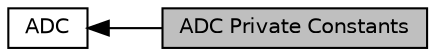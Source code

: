 digraph "ADC Private Constants"
{
  edge [fontname="Helvetica",fontsize="10",labelfontname="Helvetica",labelfontsize="10"];
  node [fontname="Helvetica",fontsize="10",shape=box];
  rankdir=LR;
  Node2 [label="ADC",height=0.2,width=0.4,color="black", fillcolor="white", style="filled",URL="$group___a_d_c.html",tooltip="ADC driver modules."];
  Node1 [label="ADC Private Constants",height=0.2,width=0.4,color="black", fillcolor="grey75", style="filled", fontcolor="black",tooltip=" "];
  Node2->Node1 [shape=plaintext, dir="back", style="solid"];
}
